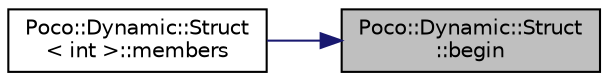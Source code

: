 digraph "Poco::Dynamic::Struct::begin"
{
 // LATEX_PDF_SIZE
  edge [fontname="Helvetica",fontsize="10",labelfontname="Helvetica",labelfontsize="10"];
  node [fontname="Helvetica",fontsize="10",shape=record];
  rankdir="RL";
  Node1 [label="Poco::Dynamic::Struct\l::begin",height=0.2,width=0.4,color="black", fillcolor="grey75", style="filled", fontcolor="black",tooltip="Returns the begin iterator for the Struct."];
  Node1 -> Node2 [dir="back",color="midnightblue",fontsize="10",style="solid"];
  Node2 [label="Poco::Dynamic::Struct\l\< int \>::members",height=0.2,width=0.4,color="black", fillcolor="white", style="filled",URL="$classPoco_1_1Dynamic_1_1Struct.html#aee210754fb82ff5d96553bc667a4882c",tooltip="Returns a sorted collection containing all member names."];
}
